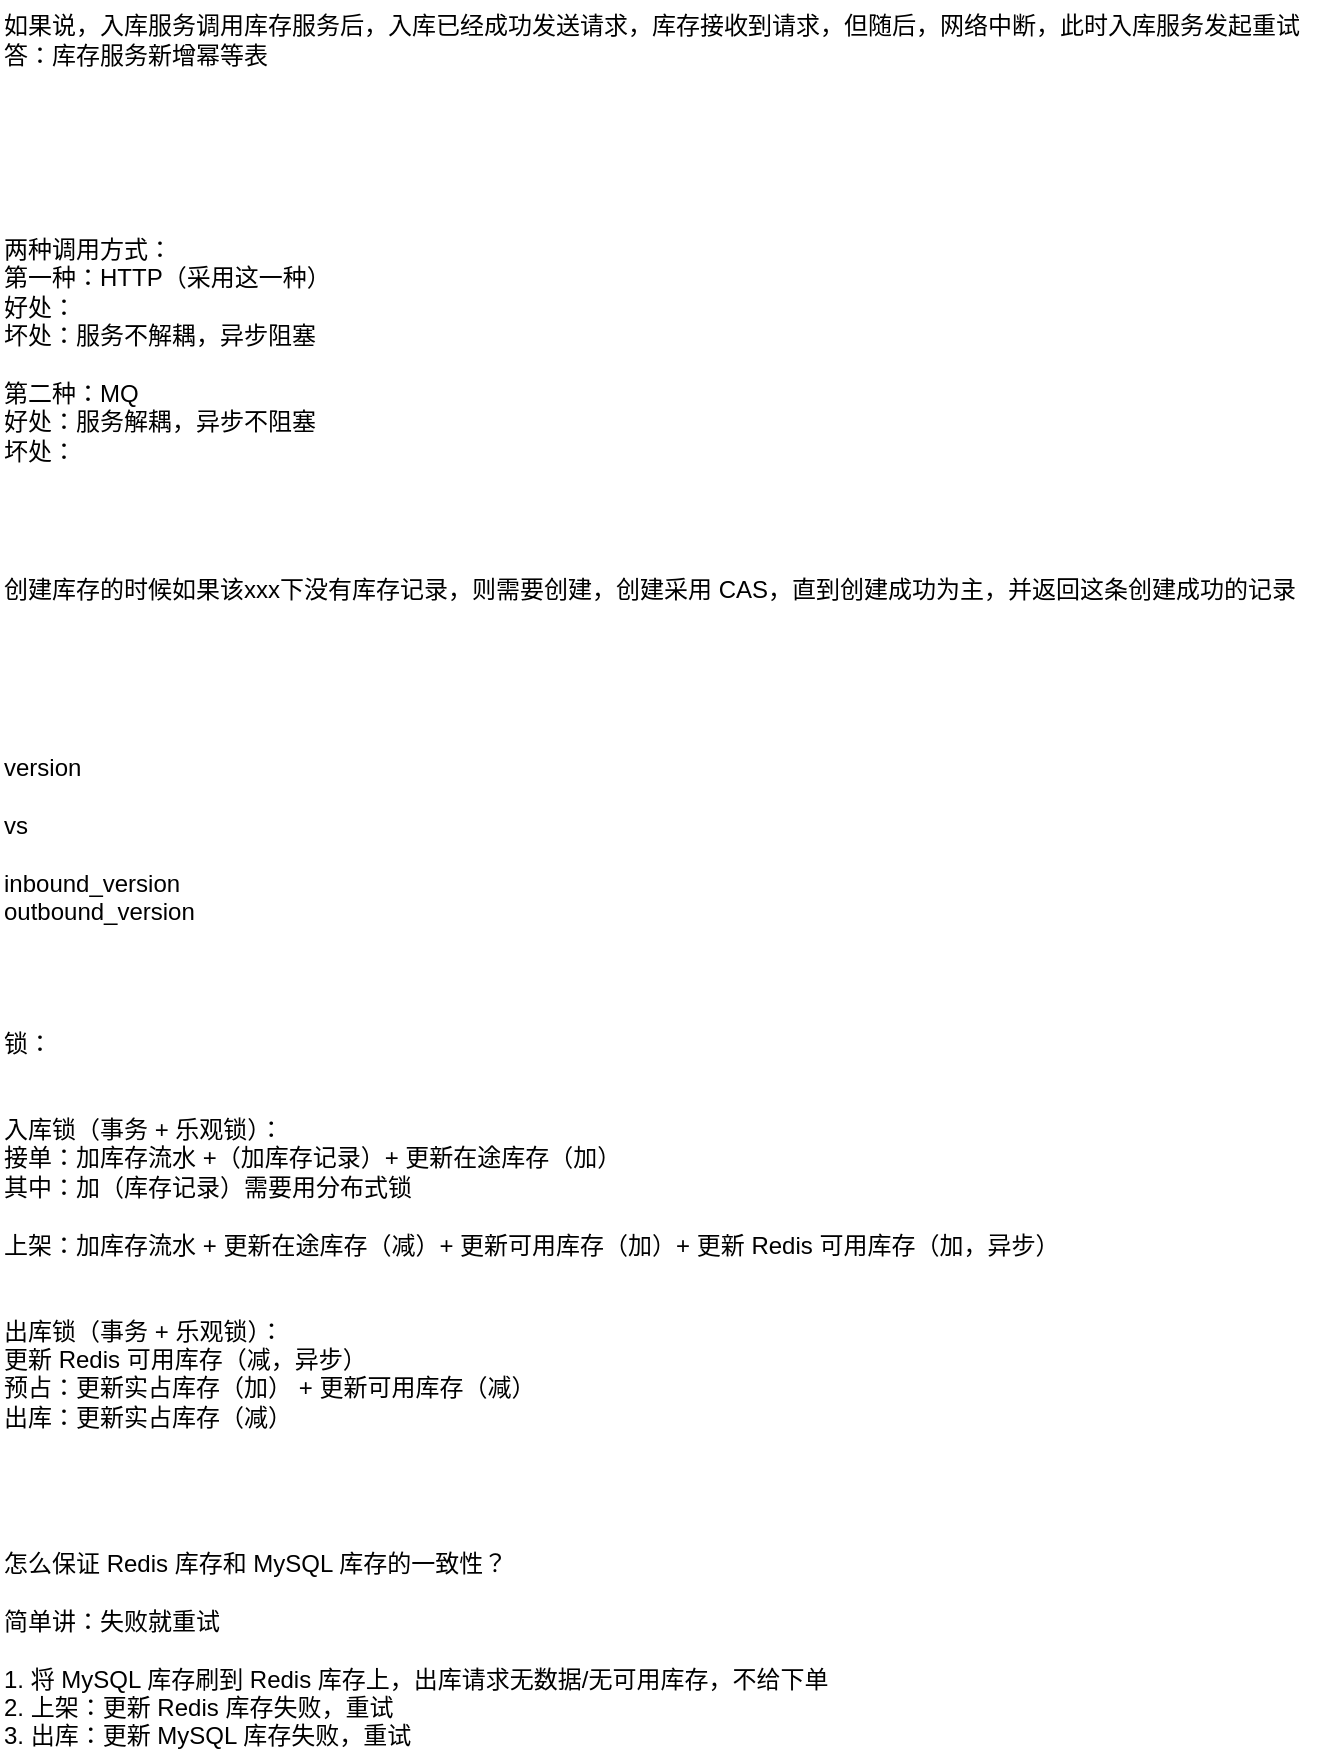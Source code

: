 <mxfile version="28.0.7">
  <diagram name="第 1 页" id="c-BpHQU8_sRfOBIsOLw9">
    <mxGraphModel dx="1426" dy="743" grid="1" gridSize="10" guides="1" tooltips="1" connect="1" arrows="1" fold="1" page="1" pageScale="1" pageWidth="827" pageHeight="1169" math="0" shadow="0">
      <root>
        <mxCell id="0" />
        <mxCell id="1" parent="0" />
        <mxCell id="gQPDTsF6S-w0GrX3g2vf-1" value="如果说，入库服务调用库存服务后，入库已经成功发送请求，库存接收到请求，但随后，网络中断，此时入库服务发起重试&lt;div&gt;答：库存服务新增幂等表&lt;/div&gt;" style="text;html=1;align=left;verticalAlign=middle;resizable=0;points=[];autosize=1;strokeColor=none;fillColor=none;" parent="1" vertex="1">
          <mxGeometry x="79" y="160" width="670" height="40" as="geometry" />
        </mxCell>
        <mxCell id="S3pOVPXhVrXH7qhH_eUo-1" value="两种调用方式：&lt;div&gt;第一种：HTTP（采用这一种）&lt;/div&gt;&lt;div&gt;好处：&lt;/div&gt;&lt;div&gt;坏处：服务不解耦，异步阻塞&lt;/div&gt;&lt;div&gt;&lt;br&gt;&lt;/div&gt;&lt;div&gt;第二种：MQ&lt;/div&gt;&lt;div&gt;好处：服务解耦，异步不阻塞&lt;/div&gt;&lt;div&gt;坏处：&lt;/div&gt;" style="text;html=1;align=left;verticalAlign=middle;resizable=0;points=[];autosize=1;strokeColor=none;fillColor=none;" vertex="1" parent="1">
          <mxGeometry x="79" y="270" width="190" height="130" as="geometry" />
        </mxCell>
        <mxCell id="S3pOVPXhVrXH7qhH_eUo-2" value="创建库存的时候如果该xxx下没有库存记录，则需要创建，创建采用 CAS，直到创建成功为主，并返回这条创建成功的记录" style="text;html=1;align=left;verticalAlign=middle;resizable=0;points=[];autosize=1;strokeColor=none;fillColor=none;" vertex="1" parent="1">
          <mxGeometry x="79" y="440" width="670" height="30" as="geometry" />
        </mxCell>
        <mxCell id="S3pOVPXhVrXH7qhH_eUo-3" value="&lt;div&gt;version&lt;/div&gt;&lt;div&gt;&lt;br&gt;&lt;/div&gt;&lt;div&gt;vs&lt;/div&gt;&lt;div&gt;&lt;br&gt;&lt;/div&gt;inbound_version&lt;div&gt;outbound_version&lt;/div&gt;" style="text;html=1;align=left;verticalAlign=middle;resizable=0;points=[];autosize=1;strokeColor=none;fillColor=none;" vertex="1" parent="1">
          <mxGeometry x="79" y="530" width="120" height="100" as="geometry" />
        </mxCell>
        <mxCell id="S3pOVPXhVrXH7qhH_eUo-4" value="锁：&lt;div&gt;&lt;br&gt;&lt;div&gt;&lt;br&gt;&lt;/div&gt;&lt;div&gt;入库锁（事务 + 乐观锁）：&lt;/div&gt;&lt;div&gt;接单：加库存流水 +（加库存记录）+ 更新在途库存（加）&lt;/div&gt;&lt;div&gt;其中：加（库存记录）需要用分布式锁&lt;/div&gt;&lt;div&gt;&lt;br&gt;&lt;/div&gt;&lt;div&gt;上架：加库存流水 +&amp;nbsp;&lt;span style=&quot;background-color: transparent; color: light-dark(rgb(0, 0, 0), rgb(255, 255, 255));&quot;&gt;更新在途库存（减）&lt;/span&gt;&lt;span style=&quot;background-color: transparent; color: light-dark(rgb(0, 0, 0), rgb(255, 255, 255));&quot;&gt;+ 更新可用库存（加）+ 更新 Redis 可用库存（加，异步）&lt;/span&gt;&lt;/div&gt;&lt;div&gt;&lt;br&gt;&lt;/div&gt;&lt;div&gt;&lt;br&gt;&lt;/div&gt;&lt;div&gt;&lt;span style=&quot;background-color: transparent; color: light-dark(rgb(0, 0, 0), rgb(255, 255, 255));&quot;&gt;出库锁（&lt;/span&gt;&lt;span style=&quot;background-color: transparent; color: light-dark(rgb(0, 0, 0), rgb(255, 255, 255));&quot;&gt;事务 +&lt;/span&gt;&lt;span style=&quot;background-color: transparent; color: light-dark(rgb(0, 0, 0), rgb(255, 255, 255));&quot;&gt;&amp;nbsp;&lt;/span&gt;&lt;span style=&quot;background-color: transparent; color: light-dark(rgb(0, 0, 0), rgb(255, 255, 255));&quot;&gt;乐观锁）：&lt;/span&gt;&lt;/div&gt;&lt;div&gt;更新 Redis 可用库存（减，异步）&lt;span style=&quot;background-color: transparent; color: light-dark(rgb(0, 0, 0), rgb(255, 255, 255));&quot;&gt;&lt;/span&gt;&lt;/div&gt;&lt;div&gt;预占：&lt;span style=&quot;background-color: transparent; color: light-dark(rgb(0, 0, 0), rgb(255, 255, 255));&quot;&gt;更新&lt;/span&gt;&lt;span style=&quot;background-color: transparent; color: light-dark(rgb(0, 0, 0), rgb(255, 255, 255));&quot;&gt;实占库存（加） +&amp;nbsp;&lt;/span&gt;&lt;span style=&quot;background-color: transparent; color: light-dark(rgb(0, 0, 0), rgb(255, 255, 255));&quot;&gt;更新可用库存（减）&lt;/span&gt;&lt;/div&gt;&lt;/div&gt;&lt;div&gt;&lt;span style=&quot;background-color: transparent; color: light-dark(rgb(0, 0, 0), rgb(255, 255, 255));&quot;&gt;出库：&lt;/span&gt;&lt;span style=&quot;background-color: transparent; color: light-dark(rgb(0, 0, 0), rgb(255, 255, 255));&quot;&gt;更新&lt;/span&gt;&lt;span style=&quot;background-color: transparent; color: light-dark(rgb(0, 0, 0), rgb(255, 255, 255));&quot;&gt;实占库存（减）&lt;/span&gt;&lt;/div&gt;" style="text;html=1;align=left;verticalAlign=middle;resizable=0;points=[];autosize=1;strokeColor=none;fillColor=none;" vertex="1" parent="1">
          <mxGeometry x="79" y="670" width="550" height="210" as="geometry" />
        </mxCell>
        <mxCell id="S3pOVPXhVrXH7qhH_eUo-5" value="怎么保证 Redis 库存和 MySQL 库存的一致性？&lt;div&gt;&lt;br&gt;&lt;/div&gt;&lt;div&gt;简单讲：失败就重试&lt;br&gt;&lt;div&gt;&lt;br&gt;&lt;/div&gt;&lt;div&gt;1. 将 MySQL 库存刷到 Redis 库存上，出库请求无数据/无可用库存，不给下单&lt;/div&gt;&lt;div&gt;2. 上架：&lt;span style=&quot;background-color: transparent; color: light-dark(rgb(0, 0, 0), rgb(255, 255, 255));&quot;&gt;更新 Redis 库存失败，重试&lt;/span&gt;&lt;/div&gt;&lt;div&gt;&lt;span style=&quot;background-color: transparent; color: light-dark(rgb(0, 0, 0), rgb(255, 255, 255));&quot;&gt;3. 出库：更新 MySQL 库存失败，重试&lt;/span&gt;&lt;/div&gt;&lt;/div&gt;" style="text;html=1;align=left;verticalAlign=middle;resizable=0;points=[];autosize=1;strokeColor=none;fillColor=none;" vertex="1" parent="1">
          <mxGeometry x="79" y="930" width="440" height="110" as="geometry" />
        </mxCell>
      </root>
    </mxGraphModel>
  </diagram>
</mxfile>
